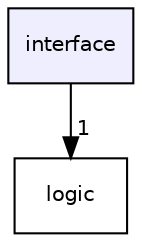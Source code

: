 digraph "interface" {
  compound=true
  node [ fontsize="10", fontname="Helvetica"];
  edge [ labelfontsize="10", labelfontname="Helvetica"];
  dir_b31d54d5631803016a26f28213a41162 [shape=box, label="interface", style="filled", fillcolor="#eeeeff", pencolor="black", URL="dir_b31d54d5631803016a26f28213a41162.html"];
  dir_0f9694b8de2575528c6c0ae9f79dda65 [shape=box label="logic" URL="dir_0f9694b8de2575528c6c0ae9f79dda65.html"];
  dir_b31d54d5631803016a26f28213a41162->dir_0f9694b8de2575528c6c0ae9f79dda65 [headlabel="1", labeldistance=1.5 headhref="dir_000001_000002.html"];
}
